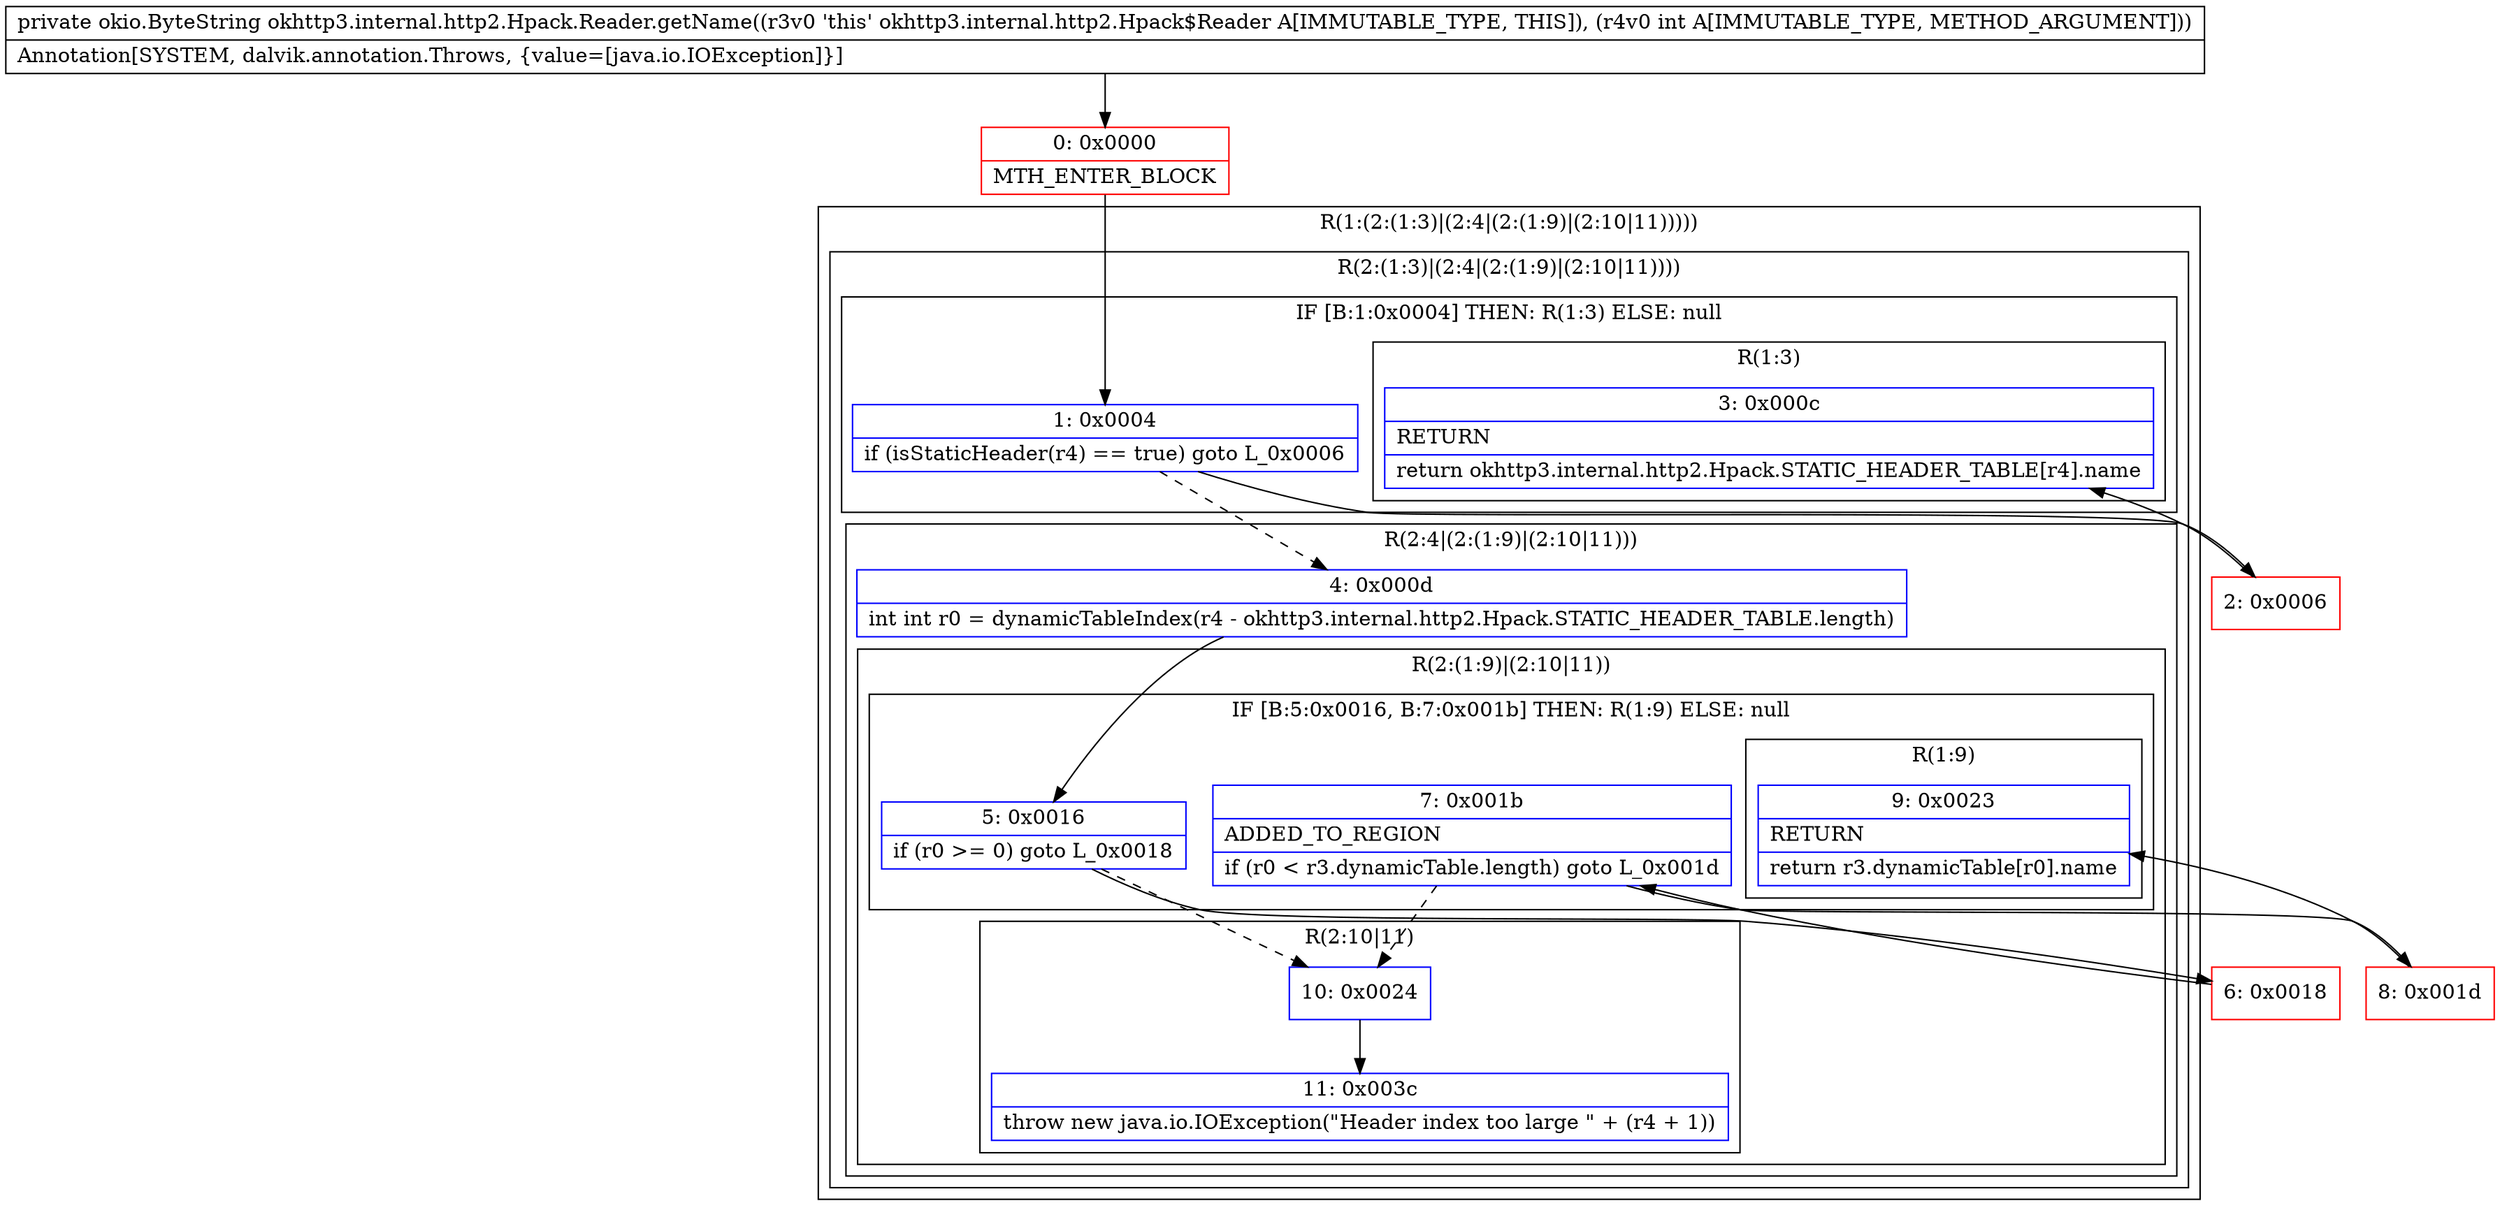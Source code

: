 digraph "CFG forokhttp3.internal.http2.Hpack.Reader.getName(I)Lokio\/ByteString;" {
subgraph cluster_Region_91535909 {
label = "R(1:(2:(1:3)|(2:4|(2:(1:9)|(2:10|11)))))";
node [shape=record,color=blue];
subgraph cluster_Region_737380105 {
label = "R(2:(1:3)|(2:4|(2:(1:9)|(2:10|11))))";
node [shape=record,color=blue];
subgraph cluster_IfRegion_124994143 {
label = "IF [B:1:0x0004] THEN: R(1:3) ELSE: null";
node [shape=record,color=blue];
Node_1 [shape=record,label="{1\:\ 0x0004|if (isStaticHeader(r4) == true) goto L_0x0006\l}"];
subgraph cluster_Region_327032940 {
label = "R(1:3)";
node [shape=record,color=blue];
Node_3 [shape=record,label="{3\:\ 0x000c|RETURN\l|return okhttp3.internal.http2.Hpack.STATIC_HEADER_TABLE[r4].name\l}"];
}
}
subgraph cluster_Region_1107461492 {
label = "R(2:4|(2:(1:9)|(2:10|11)))";
node [shape=record,color=blue];
Node_4 [shape=record,label="{4\:\ 0x000d|int int r0 = dynamicTableIndex(r4 \- okhttp3.internal.http2.Hpack.STATIC_HEADER_TABLE.length)\l}"];
subgraph cluster_Region_872093108 {
label = "R(2:(1:9)|(2:10|11))";
node [shape=record,color=blue];
subgraph cluster_IfRegion_1195269718 {
label = "IF [B:5:0x0016, B:7:0x001b] THEN: R(1:9) ELSE: null";
node [shape=record,color=blue];
Node_5 [shape=record,label="{5\:\ 0x0016|if (r0 \>= 0) goto L_0x0018\l}"];
Node_7 [shape=record,label="{7\:\ 0x001b|ADDED_TO_REGION\l|if (r0 \< r3.dynamicTable.length) goto L_0x001d\l}"];
subgraph cluster_Region_1906928305 {
label = "R(1:9)";
node [shape=record,color=blue];
Node_9 [shape=record,label="{9\:\ 0x0023|RETURN\l|return r3.dynamicTable[r0].name\l}"];
}
}
subgraph cluster_Region_75962125 {
label = "R(2:10|11)";
node [shape=record,color=blue];
Node_10 [shape=record,label="{10\:\ 0x0024}"];
Node_11 [shape=record,label="{11\:\ 0x003c|throw new java.io.IOException(\"Header index too large \" + (r4 + 1))\l}"];
}
}
}
}
}
Node_0 [shape=record,color=red,label="{0\:\ 0x0000|MTH_ENTER_BLOCK\l}"];
Node_2 [shape=record,color=red,label="{2\:\ 0x0006}"];
Node_6 [shape=record,color=red,label="{6\:\ 0x0018}"];
Node_8 [shape=record,color=red,label="{8\:\ 0x001d}"];
MethodNode[shape=record,label="{private okio.ByteString okhttp3.internal.http2.Hpack.Reader.getName((r3v0 'this' okhttp3.internal.http2.Hpack$Reader A[IMMUTABLE_TYPE, THIS]), (r4v0 int A[IMMUTABLE_TYPE, METHOD_ARGUMENT]))  | Annotation[SYSTEM, dalvik.annotation.Throws, \{value=[java.io.IOException]\}]\l}"];
MethodNode -> Node_0;
Node_1 -> Node_2;
Node_1 -> Node_4[style=dashed];
Node_4 -> Node_5;
Node_5 -> Node_6;
Node_5 -> Node_10[style=dashed];
Node_7 -> Node_8;
Node_7 -> Node_10[style=dashed];
Node_10 -> Node_11;
Node_0 -> Node_1;
Node_2 -> Node_3;
Node_6 -> Node_7;
Node_8 -> Node_9;
}

